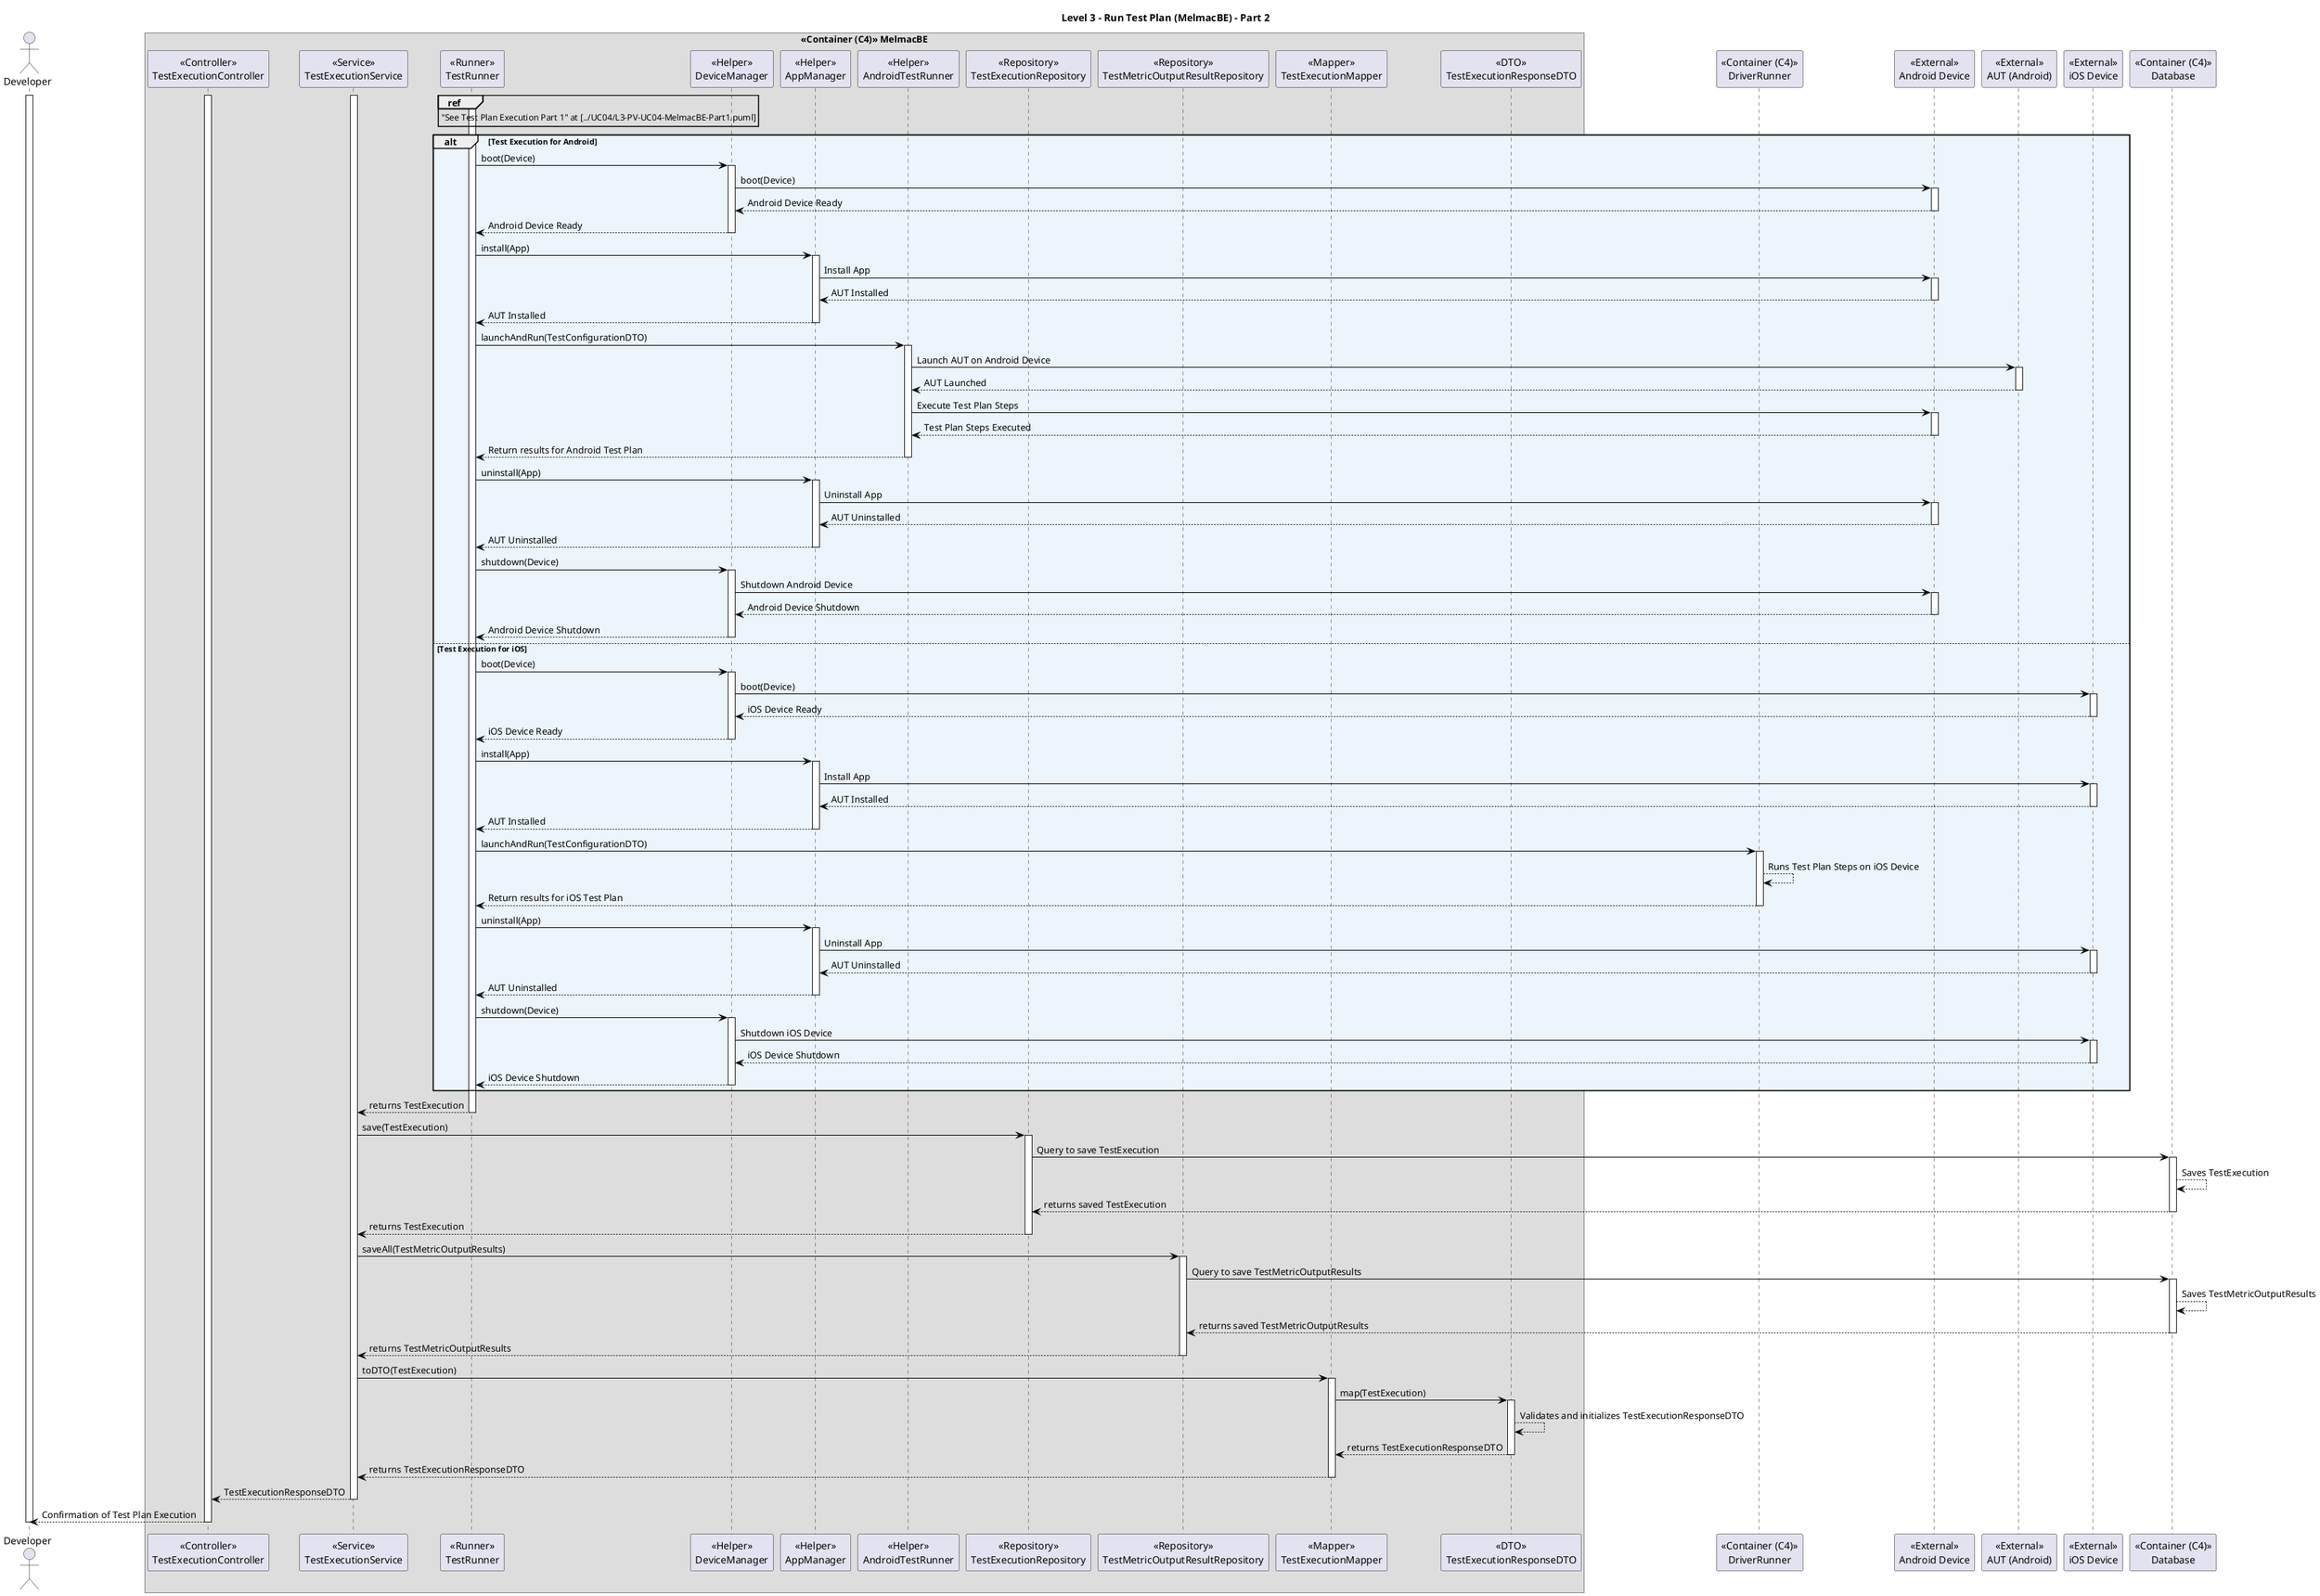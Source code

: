 @startuml L3-PV-UC04-MelmacBE-Part2

title Level 3 - Run Test Plan (MelmacBE) - Part 2

hide empty members

skinparam class {
    BackgroundColor<<valueObject>> #D6EAF8
    BackgroundColor<<root>> #FDEBD0
    BackgroundColor<<service>> #D1F2EB
    BackgroundColor #FEF9E7
    ArrowColor Black
}

skinparam package {
    BackgroundColor #EBF5FB
}

actor Developer as D

box "<<Container (C4)>> MelmacBE"
    participant "<<Controller>>\nTestExecutionController" as Controller
    participant "<<Service>>\nTestExecutionService" as Service
    participant "<<Runner>>\nTestRunner" as TestRunner
    participant "<<Helper>>\nDeviceManager" as DeviceManager
    participant "<<Helper>>\nAppManager" as AppManager
    participant "<<Helper>>\nAndroidTestRunner" as AndroidTestRunner
    participant "<<Repository>>\nTestExecutionRepository" as TestExecutionRepository
    participant "<<Repository>>\nTestMetricOutputResultRepository" as TestMetricOutputResultRepository
    participant "<<Mapper>>\nTestExecutionMapper" as TestExecutionMapper
    participant "<<DTO>>\nTestExecutionResponseDTO" as TestExecutionResponseDTO
end box

participant "<<Container (C4)>>\nDriverRunner" as DriverRunner
participant "<<External>>\nAndroid Device" as AndroidDevice
participant "<<External>>\nAUT (Android)" as AUTA
participant "<<External>>\niOS Device" as iOSDevice
participant "<<Container (C4)>>\nDatabase" as DB

activate D
activate Controller
activate Service
activate TestRunner
ref over TestRunner 
    "See Test Plan Execution Part 1" at [../UC04/L3-PV-UC04-MelmacBE-Part1.puml]
end ref
alt Test Execution for Android
    TestRunner -> DeviceManager: boot(Device)
    activate DeviceManager
    DeviceManager -> AndroidDevice: boot(Device)
    activate AndroidDevice
    AndroidDevice --> DeviceManager: Android Device Ready
    deactivate AndroidDevice
    DeviceManager --> TestRunner: Android Device Ready
    deactivate DeviceManager
    TestRunner -> AppManager: install(App)
    activate AppManager
    AppManager -> AndroidDevice: Install App
    activate AndroidDevice
    AndroidDevice --> AppManager: AUT Installed
    deactivate AndroidDevice
    AppManager --> TestRunner: AUT Installed
    deactivate AppManager
    TestRunner -> AndroidTestRunner: launchAndRun(TestConfigurationDTO)
    activate AndroidTestRunner
    AndroidTestRunner -> AUTA: Launch AUT on Android Device
    activate AUTA
    AUTA --> AndroidTestRunner: AUT Launched
    deactivate AUTA
    AndroidTestRunner -> AndroidDevice: Execute Test Plan Steps
    activate AndroidDevice
    AndroidDevice --> AndroidTestRunner: Test Plan Steps Executed
    deactivate AndroidDevice
    AndroidTestRunner --> TestRunner: Return results for Android Test Plan
    deactivate AndroidTestRunner
    TestRunner -> AppManager: uninstall(App)
    activate AppManager 
    AppManager -> AndroidDevice: Uninstall App
    activate AndroidDevice
    AndroidDevice --> AppManager: AUT Uninstalled
    deactivate AndroidDevice
    AppManager --> TestRunner: AUT Uninstalled
    deactivate AppManager
    TestRunner -> DeviceManager: shutdown(Device)
    activate DeviceManager
    DeviceManager -> AndroidDevice: Shutdown Android Device
    activate AndroidDevice
    AndroidDevice --> DeviceManager: Android Device Shutdown
    deactivate AndroidDevice
    DeviceManager --> TestRunner: Android Device Shutdown
    deactivate DeviceManager
else Test Execution for iOS
    TestRunner -> DeviceManager: boot(Device)
    activate DeviceManager
    DeviceManager -> iOSDevice: boot(Device)
    activate iOSDevice
    iOSDevice --> DeviceManager: iOS Device Ready
    deactivate iOSDevice
    DeviceManager --> TestRunner: iOS Device Ready
    deactivate DeviceManager
    TestRunner -> AppManager: install(App)
    activate AppManager
    AppManager -> iOSDevice: Install App
    activate iOSDevice
    iOSDevice --> AppManager: AUT Installed
    deactivate iOSDevice
    AppManager --> TestRunner: AUT Installed
    deactivate AppManager
    TestRunner -> DriverRunner: launchAndRun(TestConfigurationDTO)
    activate DriverRunner
    DriverRunner --> DriverRunner: Runs Test Plan Steps on iOS Device
    DriverRunner --> TestRunner: Return results for iOS Test Plan
    deactivate DriverRunner
    TestRunner -> AppManager: uninstall(App)
    activate AppManager 
    AppManager -> iOSDevice: Uninstall App
    activate iOSDevice
    iOSDevice --> AppManager: AUT Uninstalled
    deactivate iOSDevice
    AppManager --> TestRunner: AUT Uninstalled
    deactivate AppManager
    TestRunner -> DeviceManager: shutdown(Device)
    activate DeviceManager
    DeviceManager -> iOSDevice: Shutdown iOS Device
    activate iOSDevice
    iOSDevice --> DeviceManager: iOS Device Shutdown
    deactivate iOSDevice
    DeviceManager --> TestRunner: iOS Device Shutdown
    deactivate DeviceManager
end alt
TestRunner --> Service: returns TestExecution
deactivate TestRunner
Service -> TestExecutionRepository: save(TestExecution)
activate TestExecutionRepository
TestExecutionRepository -> DB: Query to save TestExecution
activate DB
DB --> DB: Saves TestExecution
DB --> TestExecutionRepository: returns saved TestExecution
deactivate DB
TestExecutionRepository --> Service: returns TestExecution
deactivate TestExecutionRepository
Service -> TestMetricOutputResultRepository: saveAll(TestMetricOutputResults)
activate TestMetricOutputResultRepository
TestMetricOutputResultRepository -> DB: Query to save TestMetricOutputResults
activate DB
DB --> DB: Saves TestMetricOutputResults
DB --> TestMetricOutputResultRepository: returns saved TestMetricOutputResults
deactivate DB
TestMetricOutputResultRepository --> Service: returns TestMetricOutputResults
deactivate TestMetricOutputResultRepository
Service -> TestExecutionMapper: toDTO(TestExecution)
activate TestExecutionMapper
TestExecutionMapper -> TestExecutionResponseDTO: map(TestExecution)
activate TestExecutionResponseDTO
TestExecutionResponseDTO --> TestExecutionResponseDTO: Validates and initializes TestExecutionResponseDTO
TestExecutionResponseDTO --> TestExecutionMapper: returns TestExecutionResponseDTO
deactivate TestExecutionResponseDTO
TestExecutionMapper --> Service: returns TestExecutionResponseDTO
deactivate TestExecutionMapper
Service --> Controller: TestExecutionResponseDTO
deactivate Service
Controller --> D: Confirmation of Test Plan Execution
deactivate Controller
deactivate D

@enduml